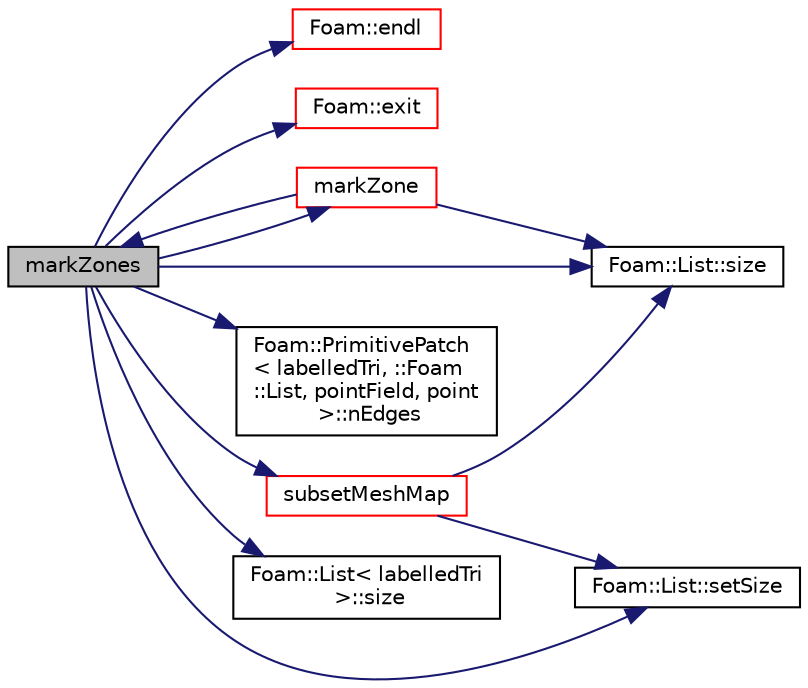 digraph "markZones"
{
  bgcolor="transparent";
  edge [fontname="Helvetica",fontsize="10",labelfontname="Helvetica",labelfontsize="10"];
  node [fontname="Helvetica",fontsize="10",shape=record];
  rankdir="LR";
  Node849 [label="markZones",height=0.2,width=0.4,color="black", fillcolor="grey75", style="filled", fontcolor="black"];
  Node849 -> Node850 [color="midnightblue",fontsize="10",style="solid",fontname="Helvetica"];
  Node850 [label="Foam::endl",height=0.2,width=0.4,color="red",URL="$a21851.html#a2db8fe02a0d3909e9351bb4275b23ce4",tooltip="Add newline and flush stream. "];
  Node849 -> Node852 [color="midnightblue",fontsize="10",style="solid",fontname="Helvetica"];
  Node852 [label="Foam::exit",height=0.2,width=0.4,color="red",URL="$a21851.html#a06ca7250d8e89caf05243ec094843642"];
  Node849 -> Node899 [color="midnightblue",fontsize="10",style="solid",fontname="Helvetica"];
  Node899 [label="markZone",height=0.2,width=0.4,color="red",URL="$a31961.html#a9c0bfcd0cc27d15aafc207f31935bab6",tooltip="Fill faceZone with currentZone for every face reachable. "];
  Node899 -> Node849 [color="midnightblue",fontsize="10",style="solid",fontname="Helvetica"];
  Node899 -> Node903 [color="midnightblue",fontsize="10",style="solid",fontname="Helvetica"];
  Node903 [label="Foam::List::size",height=0.2,width=0.4,color="black",URL="$a26833.html#a8a5f6fa29bd4b500caf186f60245b384",tooltip="Override size to be inconsistent with allocated storage. "];
  Node849 -> Node905 [color="midnightblue",fontsize="10",style="solid",fontname="Helvetica"];
  Node905 [label="Foam::PrimitivePatch\l\< labelledTri, ::Foam\l::List, pointField, point\l \>::nEdges",height=0.2,width=0.4,color="black",URL="$a28693.html#a086513bcff1a3f1684e1a3879dd90deb",tooltip="Return number of edges in patch. "];
  Node849 -> Node906 [color="midnightblue",fontsize="10",style="solid",fontname="Helvetica"];
  Node906 [label="Foam::List::setSize",height=0.2,width=0.4,color="black",URL="$a26833.html#aedb985ffeaf1bdbfeccc2a8730405703",tooltip="Reset size of List. "];
  Node849 -> Node903 [color="midnightblue",fontsize="10",style="solid",fontname="Helvetica"];
  Node849 -> Node907 [color="midnightblue",fontsize="10",style="solid",fontname="Helvetica"];
  Node907 [label="Foam::List\< labelledTri\l \>::size",height=0.2,width=0.4,color="black",URL="$a26833.html#a47b3bf30da1eb3ab8076b5fbe00e0494",tooltip="Return the number of elements in the UList. "];
  Node849 -> Node908 [color="midnightblue",fontsize="10",style="solid",fontname="Helvetica"];
  Node908 [label="subsetMeshMap",height=0.2,width=0.4,color="red",URL="$a31961.html#ab98a1f3e0d776683ac546b4a75bdd0aa",tooltip="&#39;Create&#39; sub mesh, including only faces for which "];
  Node908 -> Node906 [color="midnightblue",fontsize="10",style="solid",fontname="Helvetica"];
  Node908 -> Node903 [color="midnightblue",fontsize="10",style="solid",fontname="Helvetica"];
}
